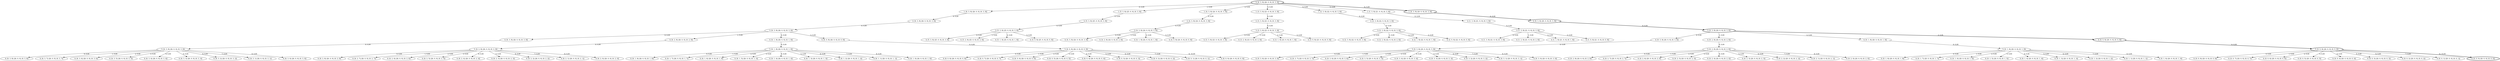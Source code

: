 strict digraph G {
  1 [ style="solid" label="5; [6, 3, 8]; [[6, 0, 0], [0, 3, 8]]" ];
  2 [ style="solid" label="6; [6, 3, 8]; [[6, 0, 0], [0, 3, 8]]" ];
  3 [ style="solid" label="6; [6, 3, 7]; [[6, 0, 0], [0, 3, 7]]" ];
  4 [ style="solid" label="6; [6, 3, 6]; [[6, 0, 0], [0, 3, 6]]" ];
  5 [ style="solid" label="6; [6, 3, 5]; [[6, 0, 0], [0, 3, 5]]" ];
  6 [ style="solid" label="6; [6, 3, 4]; [[6, 0, 0], [0, 3, 4]]" ];
  7 [ style="solid" label="6; [6, 3, 3]; [[6, 0, 0], [0, 3, 3]]" ];
  8 [ style="solid" label="6; [6, 3, 2]; [[6, 0, 0], [0, 3, 2]]" ];
  9 [ style="solid" label="6; [6, 3, 1]; [[6, 0, 0], [0, 3, 1]]" ];
  10 [ style="solid" label="6; [6, 3, 0]; [[6, 0, 0], [0, 3, 0]]" ];
  11 [ style="solid" label="4; [6, 3, 8]; [[6, 0, 0], [0, 3, 8]]" ];
  12 [ style="solid" label="3; [6, 3, 8]; [[6, 0, 0], [0, 3, 8]]" ];
  13 [ style="solid" label="5; [6, 2, 8]; [[6, 0, 0], [0, 2, 8]]" ];
  14 [ style="solid" label="6; [6, 2, 8]; [[6, 0, 0], [0, 2, 8]]" ];
  15 [ style="solid" label="6; [6, 2, 7]; [[6, 0, 0], [0, 2, 7]]" ];
  16 [ style="solid" label="6; [6, 2, 6]; [[6, 0, 0], [0, 2, 6]]" ];
  17 [ style="solid" label="6; [6, 2, 5]; [[6, 0, 0], [0, 2, 5]]" ];
  18 [ style="solid" label="6; [6, 2, 4]; [[6, 0, 0], [0, 2, 4]]" ];
  19 [ style="solid" label="6; [6, 2, 3]; [[6, 0, 0], [0, 2, 3]]" ];
  20 [ style="solid" label="6; [6, 2, 2]; [[6, 0, 0], [0, 2, 2]]" ];
  21 [ style="solid" label="6; [6, 2, 1]; [[6, 0, 0], [0, 2, 1]]" ];
  22 [ style="solid" label="6; [6, 2, 0]; [[6, 0, 0], [0, 2, 0]]" ];
  23 [ style="solid" label="4; [6, 2, 8]; [[6, 0, 0], [0, 2, 8]]" ];
  24 [ style="solid" label="5; [6, 1, 8]; [[6, 0, 0], [0, 1, 8]]" ];
  25 [ style="solid" label="6; [6, 1, 8]; [[6, 0, 0], [0, 1, 8]]" ];
  26 [ style="solid" label="6; [6, 1, 7]; [[6, 0, 0], [0, 1, 7]]" ];
  27 [ style="solid" label="6; [6, 1, 6]; [[6, 0, 0], [0, 1, 6]]" ];
  28 [ style="solid" label="6; [6, 1, 5]; [[6, 0, 0], [0, 1, 5]]" ];
  29 [ style="solid" label="6; [6, 1, 4]; [[6, 0, 0], [0, 1, 4]]" ];
  30 [ style="solid" label="6; [6, 1, 3]; [[6, 0, 0], [0, 1, 3]]" ];
  31 [ style="solid" label="6; [6, 1, 2]; [[6, 0, 0], [0, 1, 2]]" ];
  32 [ style="solid" label="6; [6, 1, 1]; [[6, 0, 0], [0, 1, 1]]" ];
  33 [ style="solid" label="6; [6, 1, 0]; [[6, 0, 0], [0, 1, 0]]" ];
  34 [ style="solid" label="4; [6, 1, 8]; [[6, 0, 0], [0, 1, 8]]" ];
  35 [ style="solid" label="5; [6, 0, 8]; [[6, 0, 0], [0, 0, 8]]" ];
  36 [ style="solid" label="6; [6, 0, 8]; [[6, 0, 0], [0, 0, 8]]" ];
  37 [ style="solid" label="6; [6, 0, 7]; [[6, 0, 0], [0, 0, 7]]" ];
  38 [ style="solid" label="6; [6, 0, 6]; [[6, 0, 0], [0, 0, 6]]" ];
  39 [ style="solid" label="6; [6, 0, 5]; [[6, 0, 0], [0, 0, 5]]" ];
  40 [ style="solid" label="6; [6, 0, 4]; [[6, 0, 0], [0, 0, 4]]" ];
  41 [ style="solid" label="6; [6, 0, 3]; [[6, 0, 0], [0, 0, 3]]" ];
  42 [ style="solid" label="6; [6, 0, 2]; [[6, 0, 0], [0, 0, 2]]" ];
  43 [ style="solid" label="6; [6, 0, 1]; [[6, 0, 0], [0, 0, 1]]" ];
  44 [ style="solid" label="6; [6, 0, 0]; [[6, 0, 0], [0, 0, 0]]" ];
  45 [ style="solid" label="4; [6, 0, 8]; [[6, 0, 0], [0, 0, 8]]" ];
  46 [ style="solid" label="2; [6, 3, 8]; [[6, 0, 0], [0, 3, 8]]" ];
  47 [ style="solid" label="1; [6, 3, 8]; [[6, 0, 0], [0, 3, 8]]" ];
  48 [ style="bold" label="0; [6, 3, 8]; [[6, 0, 0], [0, 3, 8]]" ];
  49 [ style="solid" label="3; [5, 3, 8]; [[5, 0, 0], [0, 3, 8]]" ];
  50 [ style="solid" label="4; [5, 3, 8]; [[5, 0, 0], [0, 3, 8]]" ];
  51 [ style="solid" label="4; [5, 2, 8]; [[5, 0, 0], [0, 2, 8]]" ];
  52 [ style="solid" label="4; [5, 1, 8]; [[5, 0, 0], [0, 1, 8]]" ];
  53 [ style="solid" label="4; [5, 0, 8]; [[5, 0, 0], [0, 0, 8]]" ];
  54 [ style="solid" label="2; [5, 3, 8]; [[5, 0, 0], [0, 3, 8]]" ];
  55 [ style="solid" label="1; [5, 3, 8]; [[5, 0, 0], [0, 3, 8]]" ];
  56 [ style="solid" label="3; [4, 3, 8]; [[4, 0, 0], [0, 3, 8]]" ];
  57 [ style="solid" label="4; [4, 3, 8]; [[4, 0, 0], [0, 3, 8]]" ];
  58 [ style="solid" label="4; [4, 2, 8]; [[4, 0, 0], [0, 2, 8]]" ];
  59 [ style="solid" label="4; [4, 1, 8]; [[4, 0, 0], [0, 1, 8]]" ];
  60 [ style="solid" label="4; [4, 0, 8]; [[4, 0, 0], [0, 0, 8]]" ];
  61 [ style="solid" label="2; [4, 3, 8]; [[4, 0, 0], [0, 3, 8]]" ];
  62 [ style="solid" label="1; [4, 3, 8]; [[4, 0, 0], [0, 3, 8]]" ];
  63 [ style="solid" label="3; [3, 3, 8]; [[3, 0, 0], [0, 3, 8]]" ];
  64 [ style="solid" label="4; [3, 3, 8]; [[3, 0, 0], [0, 3, 8]]" ];
  65 [ style="solid" label="4; [3, 2, 8]; [[3, 0, 0], [0, 2, 8]]" ];
  66 [ style="solid" label="4; [3, 1, 8]; [[3, 0, 0], [0, 1, 8]]" ];
  67 [ style="solid" label="4; [3, 0, 8]; [[3, 0, 0], [0, 0, 8]]" ];
  68 [ style="solid" label="2; [3, 3, 8]; [[3, 0, 0], [0, 3, 8]]" ];
  69 [ style="solid" label="1; [3, 3, 8]; [[3, 0, 0], [0, 3, 8]]" ];
  70 [ style="solid" label="3; [2, 3, 8]; [[2, 0, 0], [0, 3, 8]]" ];
  71 [ style="solid" label="4; [2, 3, 8]; [[2, 0, 0], [0, 3, 8]]" ];
  72 [ style="solid" label="4; [2, 2, 8]; [[2, 0, 0], [0, 2, 8]]" ];
  73 [ style="solid" label="4; [2, 1, 8]; [[2, 0, 0], [0, 1, 8]]" ];
  74 [ style="solid" label="4; [2, 0, 8]; [[2, 0, 0], [0, 0, 8]]" ];
  75 [ style="solid" label="2; [2, 3, 8]; [[2, 0, 0], [0, 3, 8]]" ];
  76 [ style="solid" label="1; [2, 3, 8]; [[2, 0, 0], [0, 3, 8]]" ];
  77 [ style="solid" label="3; [1, 3, 8]; [[1, 0, 0], [0, 3, 8]]" ];
  78 [ style="solid" label="4; [1, 3, 8]; [[1, 0, 0], [0, 3, 8]]" ];
  79 [ style="solid" label="4; [1, 2, 8]; [[1, 0, 0], [0, 2, 8]]" ];
  80 [ style="solid" label="4; [1, 1, 8]; [[1, 0, 0], [0, 1, 8]]" ];
  81 [ style="solid" label="4; [1, 0, 8]; [[1, 0, 0], [0, 0, 8]]" ];
  82 [ style="solid" label="2; [1, 3, 8]; [[1, 0, 0], [0, 3, 8]]" ];
  83 [ style="solid" label="1; [1, 3, 8]; [[1, 0, 0], [0, 3, 8]]" ];
  84 [ style="solid" label="5; [0, 3, 8]; [[0, 0, 0], [0, 3, 8]]" ];
  85 [ style="solid" label="6; [0, 3, 8]; [[0, 0, 0], [0, 3, 8]]" ];
  86 [ style="solid" label="6; [0, 3, 7]; [[0, 0, 0], [0, 3, 7]]" ];
  87 [ style="solid" label="6; [0, 3, 6]; [[0, 0, 0], [0, 3, 6]]" ];
  88 [ style="solid" label="6; [0, 3, 5]; [[0, 0, 0], [0, 3, 5]]" ];
  89 [ style="solid" label="6; [0, 3, 4]; [[0, 0, 0], [0, 3, 4]]" ];
  90 [ style="solid" label="6; [0, 3, 3]; [[0, 0, 0], [0, 3, 3]]" ];
  91 [ style="solid" label="6; [0, 3, 2]; [[0, 0, 0], [0, 3, 2]]" ];
  92 [ style="solid" label="6; [0, 3, 1]; [[0, 0, 0], [0, 3, 1]]" ];
  93 [ style="solid" label="6; [0, 3, 0]; [[0, 0, 0], [0, 3, 0]]" ];
  94 [ style="solid" label="4; [0, 3, 8]; [[0, 0, 0], [0, 3, 8]]" ];
  95 [ style="bold" label="3; [0, 3, 8]; [[0, 0, 0], [0, 3, 8]]" ];
  96 [ style="solid" label="5; [0, 2, 8]; [[0, 0, 0], [0, 2, 8]]" ];
  97 [ style="solid" label="6; [0, 2, 8]; [[0, 0, 0], [0, 2, 8]]" ];
  98 [ style="solid" label="6; [0, 2, 7]; [[0, 0, 0], [0, 2, 7]]" ];
  99 [ style="solid" label="6; [0, 2, 6]; [[0, 0, 0], [0, 2, 6]]" ];
  100 [ style="solid" label="6; [0, 2, 5]; [[0, 0, 0], [0, 2, 5]]" ];
  101 [ style="solid" label="6; [0, 2, 4]; [[0, 0, 0], [0, 2, 4]]" ];
  102 [ style="solid" label="6; [0, 2, 3]; [[0, 0, 0], [0, 2, 3]]" ];
  103 [ style="solid" label="6; [0, 2, 2]; [[0, 0, 0], [0, 2, 2]]" ];
  104 [ style="solid" label="6; [0, 2, 1]; [[0, 0, 0], [0, 2, 1]]" ];
  105 [ style="solid" label="6; [0, 2, 0]; [[0, 0, 0], [0, 2, 0]]" ];
  106 [ style="solid" label="4; [0, 2, 8]; [[0, 0, 0], [0, 2, 8]]" ];
  107 [ style="solid" label="5; [0, 1, 8]; [[0, 0, 0], [0, 1, 8]]" ];
  108 [ style="solid" label="6; [0, 1, 8]; [[0, 0, 0], [0, 1, 8]]" ];
  109 [ style="solid" label="6; [0, 1, 7]; [[0, 0, 0], [0, 1, 7]]" ];
  110 [ style="solid" label="6; [0, 1, 6]; [[0, 0, 0], [0, 1, 6]]" ];
  111 [ style="solid" label="6; [0, 1, 5]; [[0, 0, 0], [0, 1, 5]]" ];
  112 [ style="solid" label="6; [0, 1, 4]; [[0, 0, 0], [0, 1, 4]]" ];
  113 [ style="solid" label="6; [0, 1, 3]; [[0, 0, 0], [0, 1, 3]]" ];
  114 [ style="solid" label="6; [0, 1, 2]; [[0, 0, 0], [0, 1, 2]]" ];
  115 [ style="solid" label="6; [0, 1, 1]; [[0, 0, 0], [0, 1, 1]]" ];
  116 [ style="solid" label="6; [0, 1, 0]; [[0, 0, 0], [0, 1, 0]]" ];
  117 [ style="solid" label="4; [0, 1, 8]; [[0, 0, 0], [0, 1, 8]]" ];
  118 [ style="bold" label="5; [0, 0, 8]; [[0, 0, 0], [0, 0, 8]]" ];
  119 [ style="solid" label="6; [0, 0, 8]; [[0, 0, 0], [0, 0, 8]]" ];
  120 [ style="solid" label="6; [0, 0, 7]; [[0, 0, 0], [0, 0, 7]]" ];
  121 [ style="solid" label="6; [0, 0, 6]; [[0, 0, 0], [0, 0, 6]]" ];
  122 [ style="solid" label="6; [0, 0, 5]; [[0, 0, 0], [0, 0, 5]]" ];
  123 [ style="solid" label="6; [0, 0, 4]; [[0, 0, 0], [0, 0, 4]]" ];
  124 [ style="solid" label="6; [0, 0, 3]; [[0, 0, 0], [0, 0, 3]]" ];
  125 [ style="solid" label="6; [0, 0, 2]; [[0, 0, 0], [0, 0, 2]]" ];
  126 [ style="solid" label="6; [0, 0, 1]; [[0, 0, 0], [0, 0, 1]]" ];
  127 [ style="bold" label="6; [0, 0, 0]; [[0, 0, 0], [0, 0, 0]]" ];
  128 [ style="bold" label="4; [0, 0, 8]; [[0, 0, 0], [0, 0, 8]]" ];
  129 [ style="bold" label="2; [0, 3, 8]; [[0, 0, 0], [0, 3, 8]]" ];
  130 [ style="bold" label="1; [0, 3, 8]; [[0, 0, 0], [0, 3, 8]]" ];
  1 -> 2 [ style="solid" label="0; 0,00" ];
  1 -> 3 [ style="solid" label="1; 0,00" ];
  1 -> 4 [ style="solid" label="2; 0,00" ];
  1 -> 5 [ style="solid" label="3; 0,00" ];
  1 -> 6 [ style="solid" label="4; 0,00" ];
  1 -> 7 [ style="solid" label="5; 0,00" ];
  1 -> 8 [ style="solid" label="6; 0,00" ];
  1 -> 9 [ style="solid" label="7; 0,00" ];
  1 -> 10 [ style="solid" label="8; 0,00" ];
  11 -> 1 [ style="solid" label="0; 0,00" ];
  12 -> 11 [ style="solid" label="0; 0,00" ];
  13 -> 14 [ style="solid" label="0; 0,00" ];
  13 -> 15 [ style="solid" label="1; 0,00" ];
  13 -> 16 [ style="solid" label="2; 0,00" ];
  13 -> 17 [ style="solid" label="3; 0,00" ];
  13 -> 18 [ style="solid" label="4; 0,00" ];
  13 -> 19 [ style="solid" label="5; 0,00" ];
  13 -> 20 [ style="solid" label="6; 0,00" ];
  13 -> 21 [ style="solid" label="7; 0,00" ];
  13 -> 22 [ style="solid" label="8; 0,00" ];
  23 -> 13 [ style="solid" label="0; 0,00" ];
  12 -> 23 [ style="solid" label="1; 0,00" ];
  24 -> 25 [ style="solid" label="0; 0,00" ];
  24 -> 26 [ style="solid" label="1; 0,00" ];
  24 -> 27 [ style="solid" label="2; 0,00" ];
  24 -> 28 [ style="solid" label="3; 0,00" ];
  24 -> 29 [ style="solid" label="4; 0,00" ];
  24 -> 30 [ style="solid" label="5; 0,00" ];
  24 -> 31 [ style="solid" label="6; 0,00" ];
  24 -> 32 [ style="solid" label="7; 0,00" ];
  24 -> 33 [ style="solid" label="8; 0,00" ];
  34 -> 24 [ style="solid" label="0; 0,00" ];
  12 -> 34 [ style="solid" label="2; 0,00" ];
  35 -> 36 [ style="solid" label="0; 0,00" ];
  35 -> 37 [ style="solid" label="1; 0,00" ];
  35 -> 38 [ style="solid" label="2; 0,00" ];
  35 -> 39 [ style="solid" label="3; 0,00" ];
  35 -> 40 [ style="solid" label="4; 0,00" ];
  35 -> 41 [ style="solid" label="5; 0,00" ];
  35 -> 42 [ style="solid" label="6; 0,00" ];
  35 -> 43 [ style="solid" label="7; 0,00" ];
  35 -> 44 [ style="solid" label="8; 10,00" ];
  45 -> 35 [ style="solid" label="0; 0,00" ];
  12 -> 45 [ style="solid" label="3; 0,00" ];
  46 -> 12 [ style="solid" label="0; 0,00" ];
  47 -> 46 [ style="solid" label="0; 0,00" ];
  48 -> 47 [ style="solid" label="0; 0,00" ];
  49 -> 50 [ style="solid" label="0; 0,00" ];
  49 -> 51 [ style="solid" label="1; 0,00" ];
  49 -> 52 [ style="solid" label="2; 0,00" ];
  49 -> 53 [ style="solid" label="3; 0,00" ];
  54 -> 49 [ style="solid" label="0; 0,00" ];
  55 -> 54 [ style="solid" label="0; 0,00" ];
  48 -> 55 [ style="solid" label="1; 0,00" ];
  56 -> 57 [ style="solid" label="0; 0,00" ];
  56 -> 58 [ style="solid" label="1; 0,00" ];
  56 -> 59 [ style="solid" label="2; 0,00" ];
  56 -> 60 [ style="solid" label="3; 0,00" ];
  61 -> 56 [ style="solid" label="0; 0,00" ];
  62 -> 61 [ style="solid" label="0; 0,00" ];
  48 -> 62 [ style="solid" label="2; 0,00" ];
  63 -> 64 [ style="solid" label="0; 0,00" ];
  63 -> 65 [ style="solid" label="1; 0,00" ];
  63 -> 66 [ style="solid" label="2; 0,00" ];
  63 -> 67 [ style="solid" label="3; 0,00" ];
  68 -> 63 [ style="solid" label="0; 0,00" ];
  69 -> 68 [ style="solid" label="0; 0,00" ];
  48 -> 69 [ style="solid" label="3; 0,00" ];
  70 -> 71 [ style="solid" label="0; 0,00" ];
  70 -> 72 [ style="solid" label="1; 0,00" ];
  70 -> 73 [ style="solid" label="2; 0,00" ];
  70 -> 74 [ style="solid" label="3; 0,00" ];
  75 -> 70 [ style="solid" label="0; 0,00" ];
  76 -> 75 [ style="solid" label="0; 0,00" ];
  48 -> 76 [ style="solid" label="4; 0,00" ];
  77 -> 78 [ style="solid" label="0; 0,00" ];
  77 -> 79 [ style="solid" label="1; 0,00" ];
  77 -> 80 [ style="solid" label="2; 0,00" ];
  77 -> 81 [ style="solid" label="3; 0,00" ];
  82 -> 77 [ style="solid" label="0; 0,00" ];
  83 -> 82 [ style="solid" label="0; 0,00" ];
  48 -> 83 [ style="solid" label="5; 0,00" ];
  84 -> 85 [ style="solid" label="0; 0,00" ];
  84 -> 86 [ style="solid" label="1; 0,00" ];
  84 -> 87 [ style="solid" label="2; 0,00" ];
  84 -> 88 [ style="solid" label="3; 0,00" ];
  84 -> 89 [ style="solid" label="4; 0,00" ];
  84 -> 90 [ style="solid" label="5; 0,00" ];
  84 -> 91 [ style="solid" label="6; 0,00" ];
  84 -> 92 [ style="solid" label="7; 0,00" ];
  84 -> 93 [ style="solid" label="8; 0,00" ];
  94 -> 84 [ style="solid" label="0; 0,00" ];
  95 -> 94 [ style="solid" label="0; 0,00" ];
  96 -> 97 [ style="solid" label="0; 0,00" ];
  96 -> 98 [ style="solid" label="1; 0,00" ];
  96 -> 99 [ style="solid" label="2; 0,00" ];
  96 -> 100 [ style="solid" label="3; 0,00" ];
  96 -> 101 [ style="solid" label="4; 0,00" ];
  96 -> 102 [ style="solid" label="5; 0,00" ];
  96 -> 103 [ style="solid" label="6; 0,00" ];
  96 -> 104 [ style="solid" label="7; 0,00" ];
  96 -> 105 [ style="solid" label="8; 0,00" ];
  106 -> 96 [ style="solid" label="0; 0,00" ];
  95 -> 106 [ style="solid" label="1; 0,00" ];
  107 -> 108 [ style="solid" label="0; 0,00" ];
  107 -> 109 [ style="solid" label="1; 0,00" ];
  107 -> 110 [ style="solid" label="2; 0,00" ];
  107 -> 111 [ style="solid" label="3; 0,00" ];
  107 -> 112 [ style="solid" label="4; 0,00" ];
  107 -> 113 [ style="solid" label="5; 0,00" ];
  107 -> 114 [ style="solid" label="6; 0,00" ];
  107 -> 115 [ style="solid" label="7; 0,00" ];
  107 -> 116 [ style="solid" label="8; 0,00" ];
  117 -> 107 [ style="solid" label="0; 0,00" ];
  95 -> 117 [ style="solid" label="2; 0,00" ];
  118 -> 119 [ style="solid" label="0; 0,00" ];
  118 -> 120 [ style="solid" label="1; 0,00" ];
  118 -> 121 [ style="solid" label="2; 0,00" ];
  118 -> 122 [ style="solid" label="3; 0,00" ];
  118 -> 123 [ style="solid" label="4; 0,00" ];
  118 -> 124 [ style="solid" label="5; 0,00" ];
  118 -> 125 [ style="solid" label="6; 0,00" ];
  118 -> 126 [ style="solid" label="7; 0,00" ];
  118 -> 127 [ style="bold" label="8; 10,00" ];
  128 -> 118 [ style="bold" label="0; 0,00" ];
  95 -> 128 [ style="bold" label="3; 0,00" ];
  129 -> 95 [ style="bold" label="0; 0,00" ];
  130 -> 129 [ style="bold" label="0; 0,00" ];
  48 -> 130 [ style="bold" label="6; 5,00" ];
}
